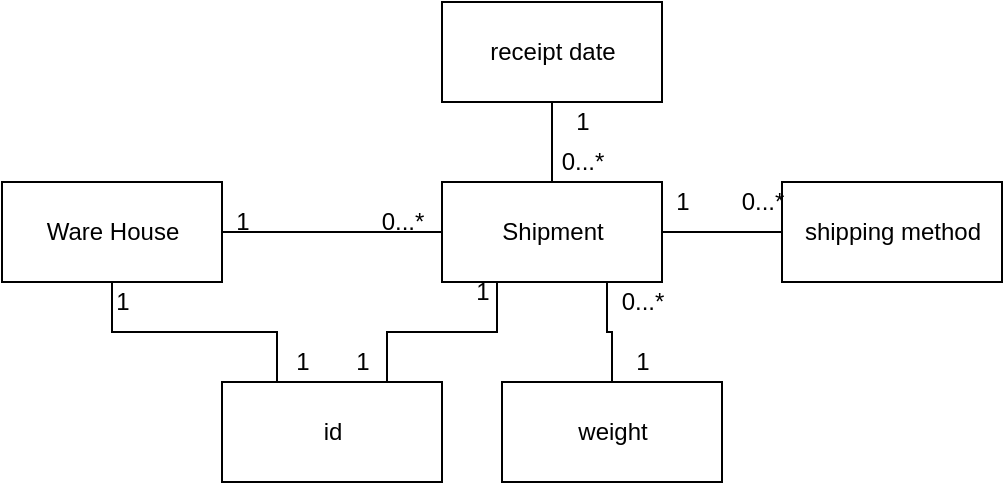 <mxfile version="12.6.1" type="github">
  <diagram id="T4y8x-6s3coG1MXdCAgq" name="Page-1">
    <mxGraphModel dx="652" dy="391" grid="1" gridSize="10" guides="1" tooltips="1" connect="1" arrows="1" fold="1" page="1" pageScale="1" pageWidth="850" pageHeight="1100" math="0" shadow="0">
      <root>
        <mxCell id="0"/>
        <mxCell id="1" parent="0"/>
        <mxCell id="lgMpYD2oycPv4iwZW5uy-9" style="edgeStyle=orthogonalEdgeStyle;rounded=0;orthogonalLoop=1;jettySize=auto;html=1;entryX=0;entryY=0.5;entryDx=0;entryDy=0;endArrow=none;endFill=0;" edge="1" parent="1" source="lgMpYD2oycPv4iwZW5uy-7" target="lgMpYD2oycPv4iwZW5uy-8">
          <mxGeometry relative="1" as="geometry"/>
        </mxCell>
        <mxCell id="lgMpYD2oycPv4iwZW5uy-7" value="Ware House" style="html=1;strokeColor=#000000;" vertex="1" parent="1">
          <mxGeometry x="150" y="160" width="110" height="50" as="geometry"/>
        </mxCell>
        <mxCell id="lgMpYD2oycPv4iwZW5uy-8" value="Shipment" style="html=1;strokeColor=#000000;" vertex="1" parent="1">
          <mxGeometry x="370" y="160" width="110" height="50" as="geometry"/>
        </mxCell>
        <mxCell id="lgMpYD2oycPv4iwZW5uy-10" value="1" style="text;html=1;align=center;verticalAlign=middle;resizable=0;points=[];autosize=1;" vertex="1" parent="1">
          <mxGeometry x="260" y="170" width="20" height="20" as="geometry"/>
        </mxCell>
        <mxCell id="lgMpYD2oycPv4iwZW5uy-11" value="0...*" style="text;html=1;align=center;verticalAlign=middle;resizable=0;points=[];autosize=1;" vertex="1" parent="1">
          <mxGeometry x="330" y="170" width="40" height="20" as="geometry"/>
        </mxCell>
        <mxCell id="lgMpYD2oycPv4iwZW5uy-44" style="edgeStyle=orthogonalEdgeStyle;rounded=0;orthogonalLoop=1;jettySize=auto;html=1;entryX=0.75;entryY=1;entryDx=0;entryDy=0;endArrow=none;endFill=0;" edge="1" parent="1" source="lgMpYD2oycPv4iwZW5uy-15" target="lgMpYD2oycPv4iwZW5uy-8">
          <mxGeometry relative="1" as="geometry"/>
        </mxCell>
        <mxCell id="lgMpYD2oycPv4iwZW5uy-15" value="weight" style="html=1;strokeColor=#000000;" vertex="1" parent="1">
          <mxGeometry x="400" y="260" width="110" height="50" as="geometry"/>
        </mxCell>
        <mxCell id="lgMpYD2oycPv4iwZW5uy-18" style="edgeStyle=orthogonalEdgeStyle;rounded=0;orthogonalLoop=1;jettySize=auto;html=1;entryX=0.25;entryY=1;entryDx=0;entryDy=0;endArrow=none;endFill=0;exitX=0.75;exitY=0;exitDx=0;exitDy=0;" edge="1" parent="1" source="lgMpYD2oycPv4iwZW5uy-17" target="lgMpYD2oycPv4iwZW5uy-8">
          <mxGeometry relative="1" as="geometry"/>
        </mxCell>
        <mxCell id="lgMpYD2oycPv4iwZW5uy-19" style="edgeStyle=orthogonalEdgeStyle;rounded=0;orthogonalLoop=1;jettySize=auto;html=1;entryX=0.5;entryY=1;entryDx=0;entryDy=0;endArrow=none;endFill=0;exitX=0.25;exitY=0;exitDx=0;exitDy=0;" edge="1" parent="1" source="lgMpYD2oycPv4iwZW5uy-17" target="lgMpYD2oycPv4iwZW5uy-7">
          <mxGeometry relative="1" as="geometry"/>
        </mxCell>
        <mxCell id="lgMpYD2oycPv4iwZW5uy-17" value="id" style="html=1;strokeColor=#000000;" vertex="1" parent="1">
          <mxGeometry x="260" y="260" width="110" height="50" as="geometry"/>
        </mxCell>
        <mxCell id="lgMpYD2oycPv4iwZW5uy-21" style="edgeStyle=orthogonalEdgeStyle;rounded=0;orthogonalLoop=1;jettySize=auto;html=1;entryX=1;entryY=0.5;entryDx=0;entryDy=0;endArrow=none;endFill=0;" edge="1" parent="1" source="lgMpYD2oycPv4iwZW5uy-20" target="lgMpYD2oycPv4iwZW5uy-8">
          <mxGeometry relative="1" as="geometry"/>
        </mxCell>
        <mxCell id="lgMpYD2oycPv4iwZW5uy-20" value="shipping method" style="html=1;strokeColor=#000000;" vertex="1" parent="1">
          <mxGeometry x="540" y="160" width="110" height="50" as="geometry"/>
        </mxCell>
        <mxCell id="lgMpYD2oycPv4iwZW5uy-35" style="edgeStyle=orthogonalEdgeStyle;rounded=0;orthogonalLoop=1;jettySize=auto;html=1;entryX=0.5;entryY=0;entryDx=0;entryDy=0;endArrow=none;endFill=0;" edge="1" parent="1" source="lgMpYD2oycPv4iwZW5uy-33" target="lgMpYD2oycPv4iwZW5uy-8">
          <mxGeometry relative="1" as="geometry"/>
        </mxCell>
        <mxCell id="lgMpYD2oycPv4iwZW5uy-33" value="receipt date" style="html=1;strokeColor=#000000;" vertex="1" parent="1">
          <mxGeometry x="370" y="70" width="110" height="50" as="geometry"/>
        </mxCell>
        <mxCell id="lgMpYD2oycPv4iwZW5uy-36" value="1" style="text;html=1;align=center;verticalAlign=middle;resizable=0;points=[];autosize=1;" vertex="1" parent="1">
          <mxGeometry x="200" y="210" width="20" height="20" as="geometry"/>
        </mxCell>
        <mxCell id="lgMpYD2oycPv4iwZW5uy-37" value="1" style="text;html=1;align=center;verticalAlign=middle;resizable=0;points=[];autosize=1;" vertex="1" parent="1">
          <mxGeometry x="380" y="205" width="20" height="20" as="geometry"/>
        </mxCell>
        <mxCell id="lgMpYD2oycPv4iwZW5uy-38" value="1" style="text;html=1;align=center;verticalAlign=middle;resizable=0;points=[];autosize=1;" vertex="1" parent="1">
          <mxGeometry x="320" y="240" width="20" height="20" as="geometry"/>
        </mxCell>
        <mxCell id="lgMpYD2oycPv4iwZW5uy-39" value="1" style="text;html=1;align=center;verticalAlign=middle;resizable=0;points=[];autosize=1;" vertex="1" parent="1">
          <mxGeometry x="290" y="240" width="20" height="20" as="geometry"/>
        </mxCell>
        <mxCell id="lgMpYD2oycPv4iwZW5uy-40" value="1" style="text;html=1;align=center;verticalAlign=middle;resizable=0;points=[];autosize=1;" vertex="1" parent="1">
          <mxGeometry x="460" y="240" width="20" height="20" as="geometry"/>
        </mxCell>
        <mxCell id="lgMpYD2oycPv4iwZW5uy-42" value="1" style="text;html=1;align=center;verticalAlign=middle;resizable=0;points=[];autosize=1;" vertex="1" parent="1">
          <mxGeometry x="430" y="120" width="20" height="20" as="geometry"/>
        </mxCell>
        <mxCell id="lgMpYD2oycPv4iwZW5uy-45" value="0...*" style="text;html=1;align=center;verticalAlign=middle;resizable=0;points=[];autosize=1;" vertex="1" parent="1">
          <mxGeometry x="450" y="210" width="40" height="20" as="geometry"/>
        </mxCell>
        <mxCell id="lgMpYD2oycPv4iwZW5uy-51" value="0...*" style="text;html=1;align=center;verticalAlign=middle;resizable=0;points=[];autosize=1;" vertex="1" parent="1">
          <mxGeometry x="420" y="140" width="40" height="20" as="geometry"/>
        </mxCell>
        <mxCell id="lgMpYD2oycPv4iwZW5uy-57" value="1" style="text;html=1;align=center;verticalAlign=middle;resizable=0;points=[];autosize=1;" vertex="1" parent="1">
          <mxGeometry x="480" y="160" width="20" height="20" as="geometry"/>
        </mxCell>
        <mxCell id="lgMpYD2oycPv4iwZW5uy-58" value="0...*" style="text;html=1;align=center;verticalAlign=middle;resizable=0;points=[];autosize=1;" vertex="1" parent="1">
          <mxGeometry x="510" y="160" width="40" height="20" as="geometry"/>
        </mxCell>
      </root>
    </mxGraphModel>
  </diagram>
</mxfile>
